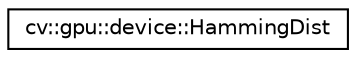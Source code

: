 digraph "Graphical Class Hierarchy"
{
 // LATEX_PDF_SIZE
  edge [fontname="Helvetica",fontsize="10",labelfontname="Helvetica",labelfontsize="10"];
  node [fontname="Helvetica",fontsize="10",shape=record];
  rankdir="LR";
  Node0 [label="cv::gpu::device::HammingDist",height=0.2,width=0.4,color="black", fillcolor="white", style="filled",URL="$structcv_1_1gpu_1_1device_1_1_hamming_dist.html",tooltip=" "];
}
